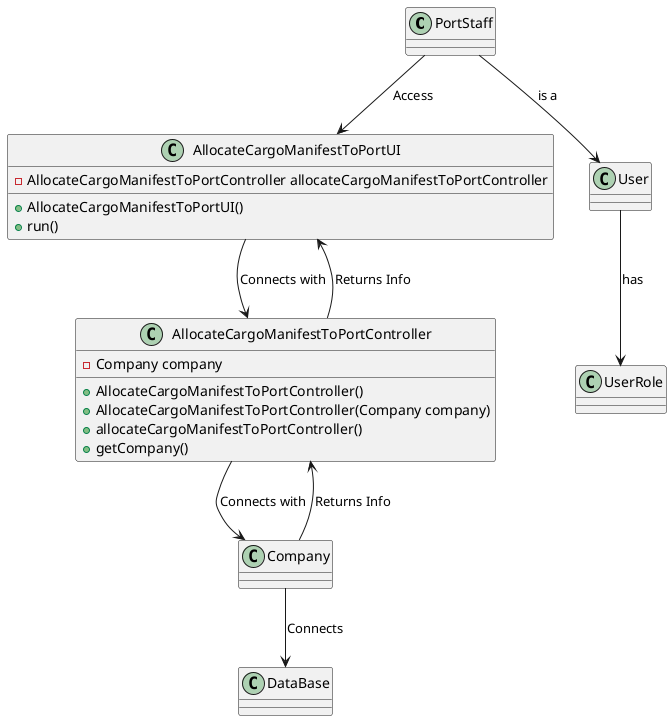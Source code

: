 @startuml

class PortStaff{

}

class User{

}

class UserRole{

}

class Company{

}

class AllocateCargoManifestToPortUI{
    -AllocateCargoManifestToPortController allocateCargoManifestToPortController
    +AllocateCargoManifestToPortUI()
    +run()
}

class AllocateCargoManifestToPortController{
    -Company company
    +AllocateCargoManifestToPortController()
    +AllocateCargoManifestToPortController(Company company)
    +allocateCargoManifestToPortController()
    +getCompany()
}

PortStaff --> AllocateCargoManifestToPortUI : Access
AllocateCargoManifestToPortUI -down-> AllocateCargoManifestToPortController : Connects with
PortStaff --> User : is a
User --> UserRole : has
AllocateCargoManifestToPortController -up-> AllocateCargoManifestToPortUI : Returns Info
AllocateCargoManifestToPortController --> Company : Connects with
Company --> AllocateCargoManifestToPortController : Returns Info
Company --> DataBase : Connects

@enduml